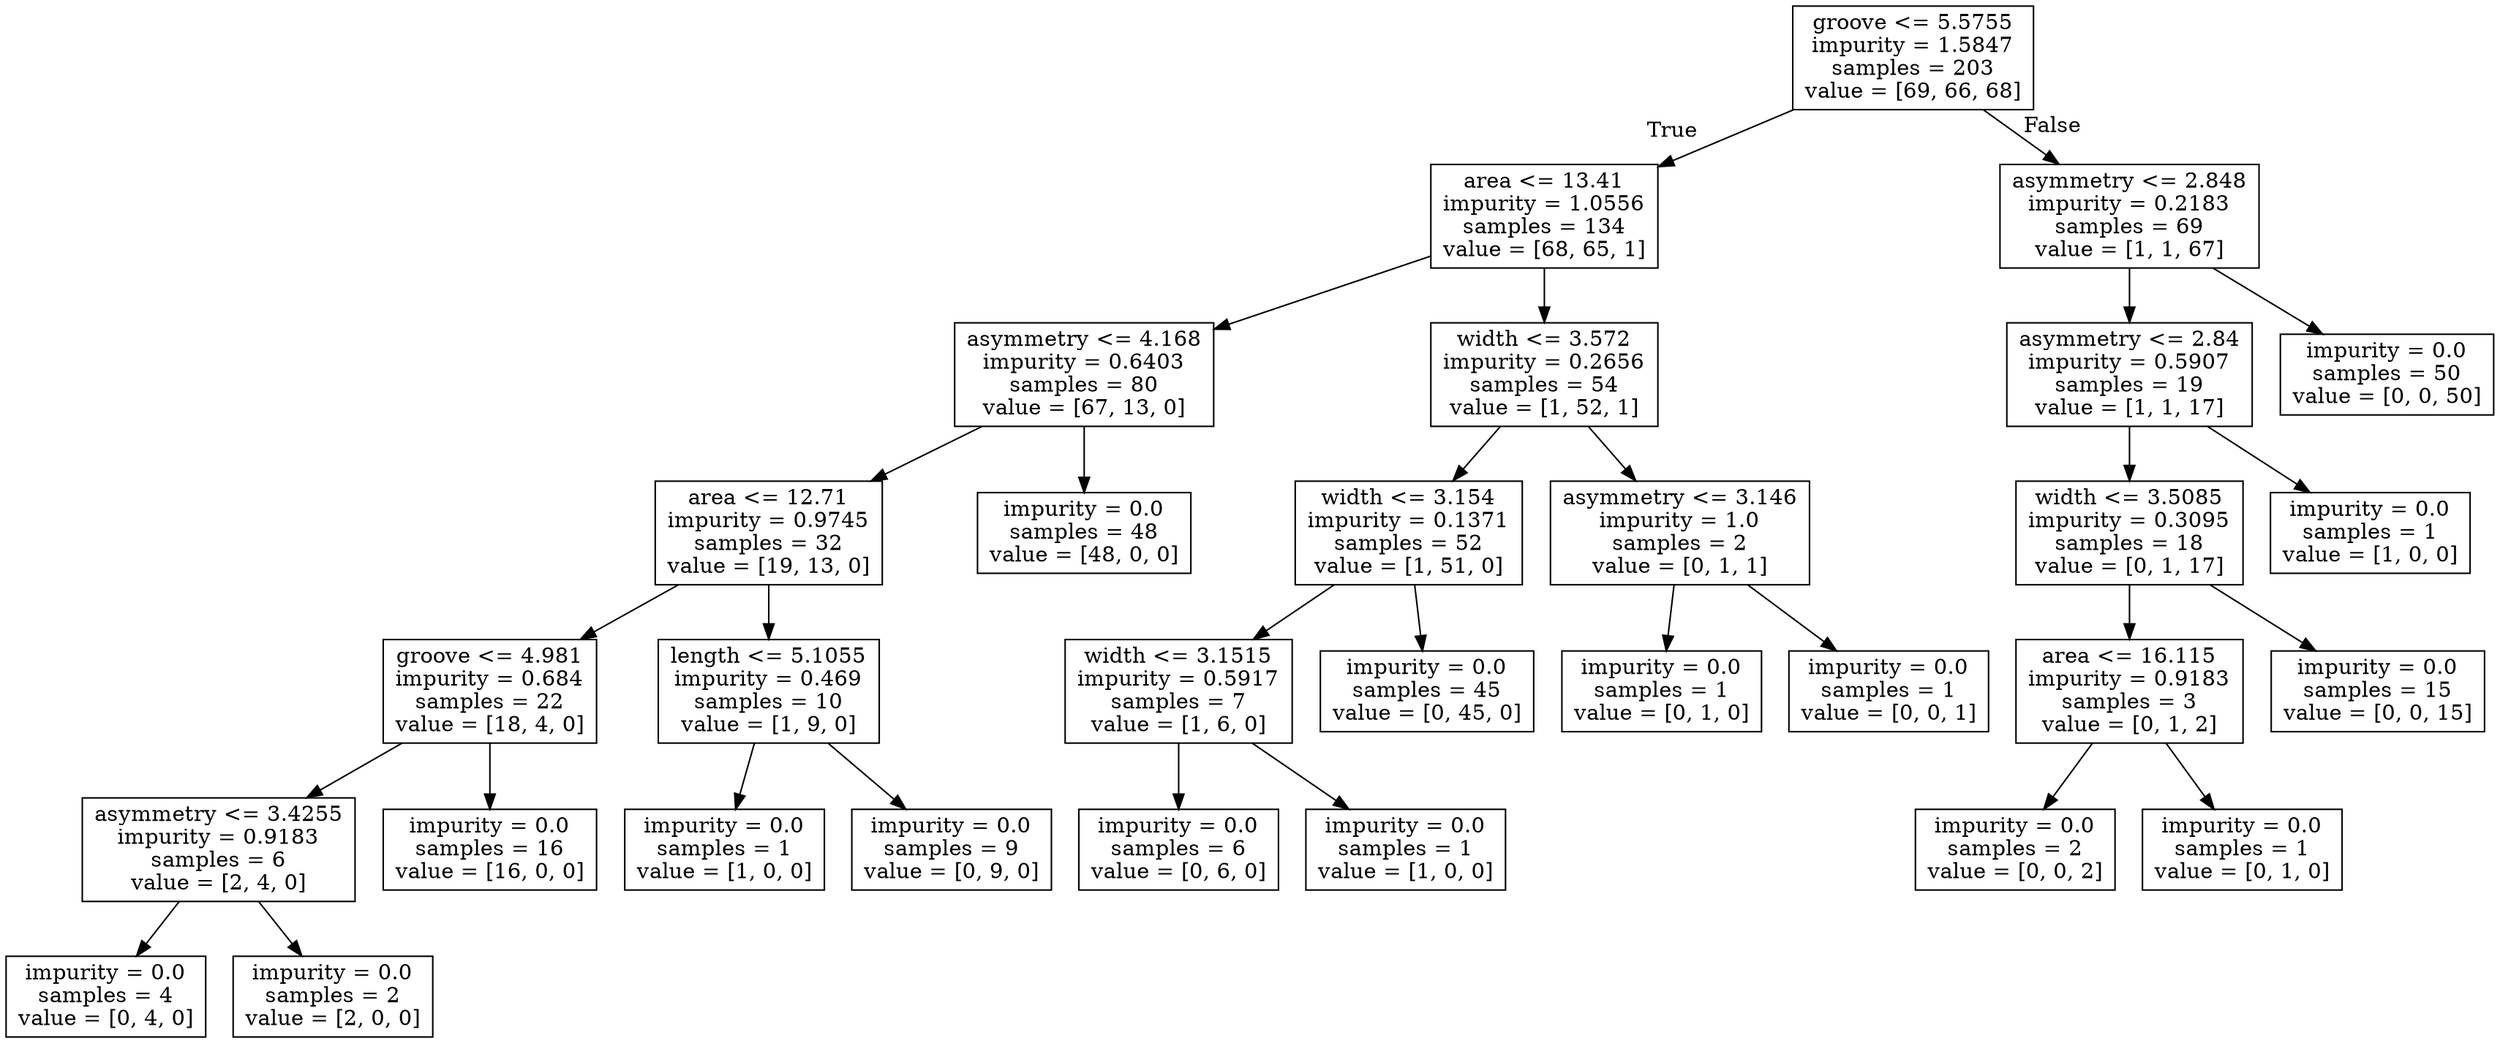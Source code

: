 digraph Tree {
node [shape=box] ;
0 [label="groove <= 5.5755\nimpurity = 1.5847\nsamples = 203\nvalue = [69, 66, 68]"] ;
1 [label="area <= 13.41\nimpurity = 1.0556\nsamples = 134\nvalue = [68, 65, 1]"] ;
0 -> 1 [labeldistance=2.5, labelangle=45, headlabel="True"] ;
2 [label="asymmetry <= 4.168\nimpurity = 0.6403\nsamples = 80\nvalue = [67, 13, 0]"] ;
1 -> 2 ;
3 [label="area <= 12.71\nimpurity = 0.9745\nsamples = 32\nvalue = [19, 13, 0]"] ;
2 -> 3 ;
4 [label="groove <= 4.981\nimpurity = 0.684\nsamples = 22\nvalue = [18, 4, 0]"] ;
3 -> 4 ;
5 [label="asymmetry <= 3.4255\nimpurity = 0.9183\nsamples = 6\nvalue = [2, 4, 0]"] ;
4 -> 5 ;
6 [label="impurity = 0.0\nsamples = 4\nvalue = [0, 4, 0]"] ;
5 -> 6 ;
7 [label="impurity = 0.0\nsamples = 2\nvalue = [2, 0, 0]"] ;
5 -> 7 ;
8 [label="impurity = 0.0\nsamples = 16\nvalue = [16, 0, 0]"] ;
4 -> 8 ;
9 [label="length <= 5.1055\nimpurity = 0.469\nsamples = 10\nvalue = [1, 9, 0]"] ;
3 -> 9 ;
10 [label="impurity = 0.0\nsamples = 1\nvalue = [1, 0, 0]"] ;
9 -> 10 ;
11 [label="impurity = 0.0\nsamples = 9\nvalue = [0, 9, 0]"] ;
9 -> 11 ;
12 [label="impurity = 0.0\nsamples = 48\nvalue = [48, 0, 0]"] ;
2 -> 12 ;
13 [label="width <= 3.572\nimpurity = 0.2656\nsamples = 54\nvalue = [1, 52, 1]"] ;
1 -> 13 ;
14 [label="width <= 3.154\nimpurity = 0.1371\nsamples = 52\nvalue = [1, 51, 0]"] ;
13 -> 14 ;
15 [label="width <= 3.1515\nimpurity = 0.5917\nsamples = 7\nvalue = [1, 6, 0]"] ;
14 -> 15 ;
16 [label="impurity = 0.0\nsamples = 6\nvalue = [0, 6, 0]"] ;
15 -> 16 ;
17 [label="impurity = 0.0\nsamples = 1\nvalue = [1, 0, 0]"] ;
15 -> 17 ;
18 [label="impurity = 0.0\nsamples = 45\nvalue = [0, 45, 0]"] ;
14 -> 18 ;
19 [label="asymmetry <= 3.146\nimpurity = 1.0\nsamples = 2\nvalue = [0, 1, 1]"] ;
13 -> 19 ;
20 [label="impurity = 0.0\nsamples = 1\nvalue = [0, 1, 0]"] ;
19 -> 20 ;
21 [label="impurity = 0.0\nsamples = 1\nvalue = [0, 0, 1]"] ;
19 -> 21 ;
22 [label="asymmetry <= 2.848\nimpurity = 0.2183\nsamples = 69\nvalue = [1, 1, 67]"] ;
0 -> 22 [labeldistance=2.5, labelangle=-45, headlabel="False"] ;
23 [label="asymmetry <= 2.84\nimpurity = 0.5907\nsamples = 19\nvalue = [1, 1, 17]"] ;
22 -> 23 ;
24 [label="width <= 3.5085\nimpurity = 0.3095\nsamples = 18\nvalue = [0, 1, 17]"] ;
23 -> 24 ;
25 [label="area <= 16.115\nimpurity = 0.9183\nsamples = 3\nvalue = [0, 1, 2]"] ;
24 -> 25 ;
26 [label="impurity = 0.0\nsamples = 2\nvalue = [0, 0, 2]"] ;
25 -> 26 ;
27 [label="impurity = 0.0\nsamples = 1\nvalue = [0, 1, 0]"] ;
25 -> 27 ;
28 [label="impurity = 0.0\nsamples = 15\nvalue = [0, 0, 15]"] ;
24 -> 28 ;
29 [label="impurity = 0.0\nsamples = 1\nvalue = [1, 0, 0]"] ;
23 -> 29 ;
30 [label="impurity = 0.0\nsamples = 50\nvalue = [0, 0, 50]"] ;
22 -> 30 ;
}
